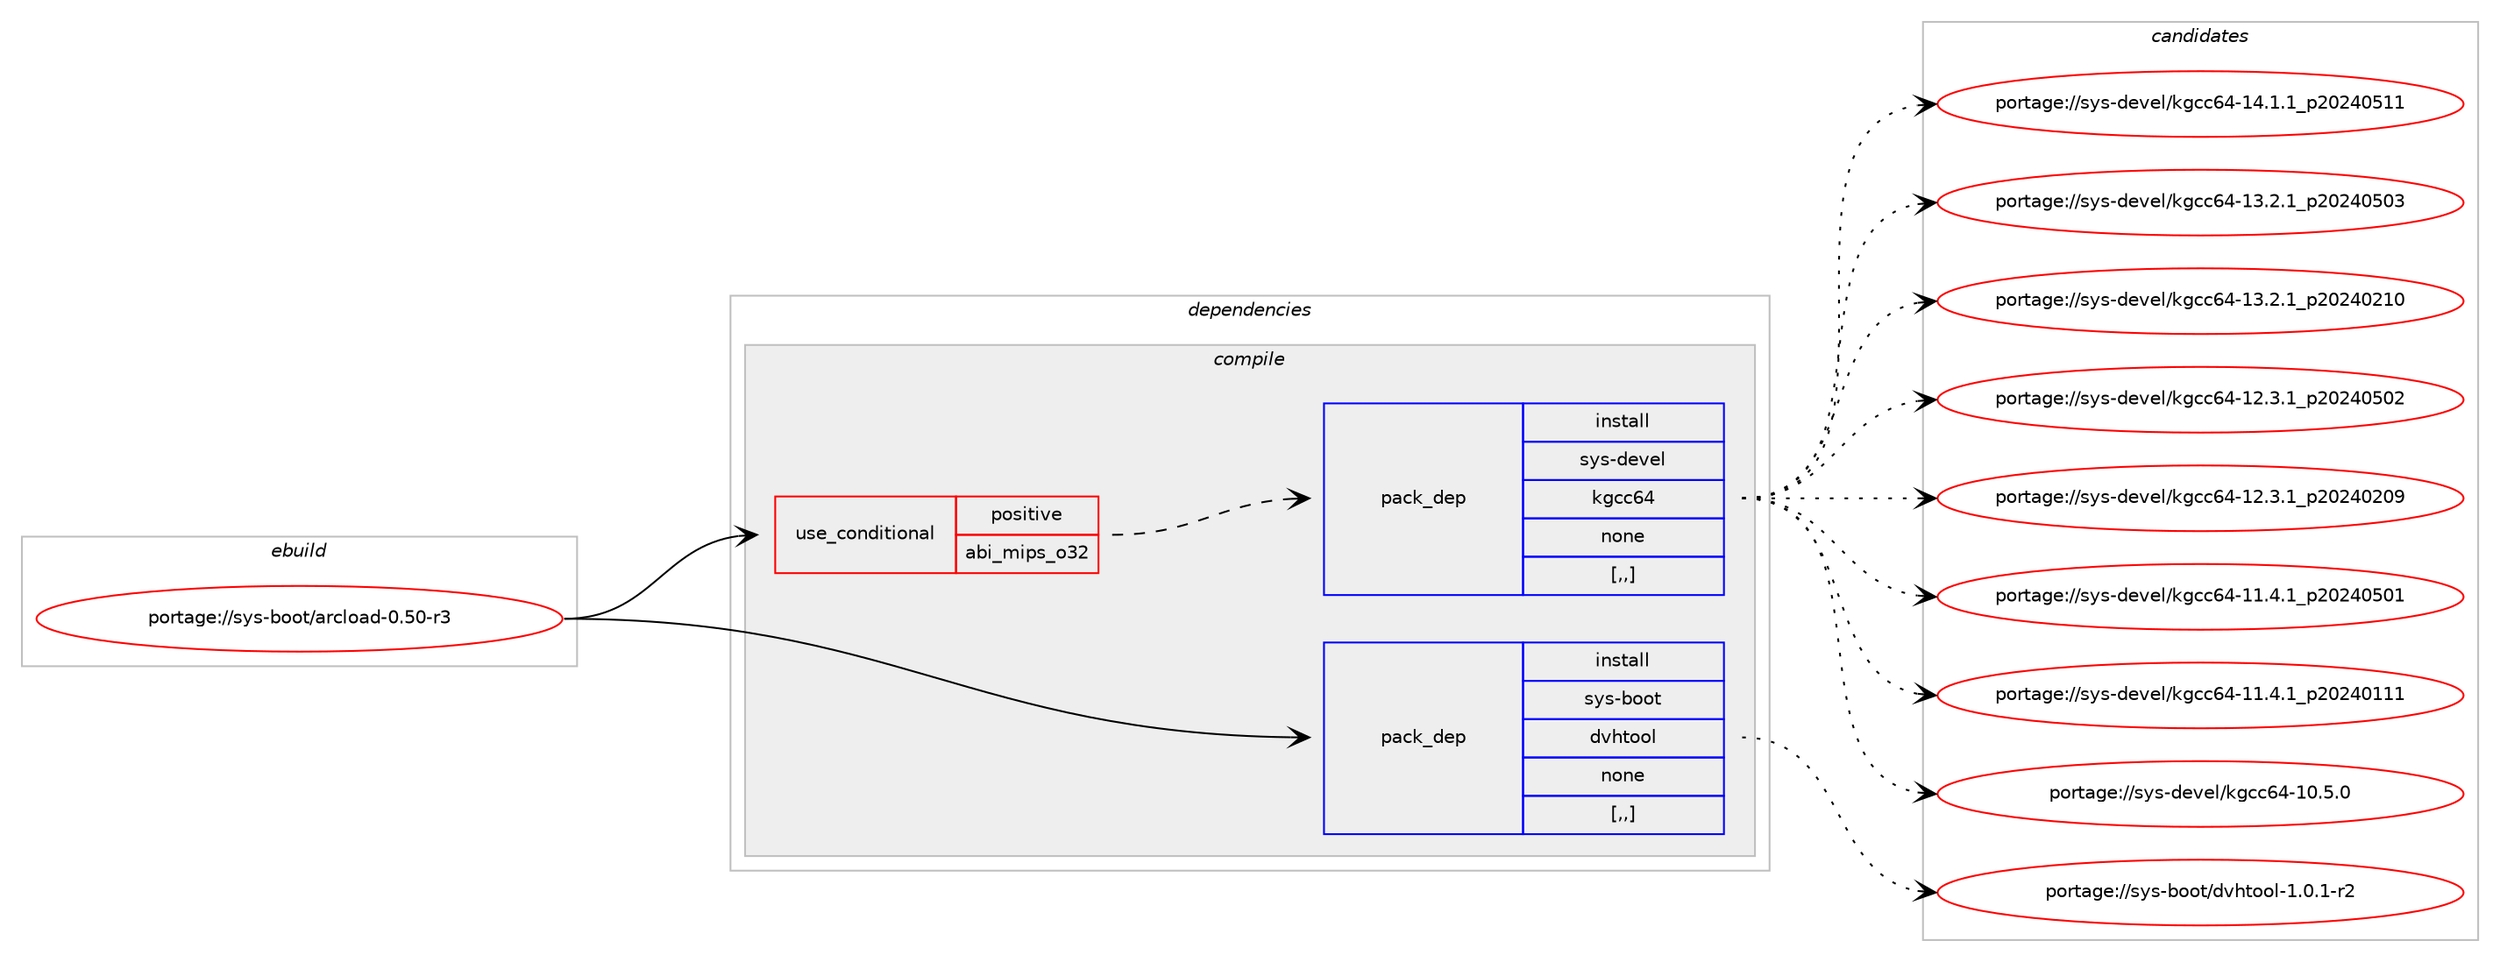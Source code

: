 digraph prolog {

# *************
# Graph options
# *************

newrank=true;
concentrate=true;
compound=true;
graph [rankdir=LR,fontname=Helvetica,fontsize=10,ranksep=1.5];#, ranksep=2.5, nodesep=0.2];
edge  [arrowhead=vee];
node  [fontname=Helvetica,fontsize=10];

# **********
# The ebuild
# **********

subgraph cluster_leftcol {
color=gray;
label=<<i>ebuild</i>>;
id [label="portage://sys-boot/arcload-0.50-r3", color=red, width=4, href="../sys-boot/arcload-0.50-r3.svg"];
}

# ****************
# The dependencies
# ****************

subgraph cluster_midcol {
color=gray;
label=<<i>dependencies</i>>;
subgraph cluster_compile {
fillcolor="#eeeeee";
style=filled;
label=<<i>compile</i>>;
subgraph cond113791 {
dependency428693 [label=<<TABLE BORDER="0" CELLBORDER="1" CELLSPACING="0" CELLPADDING="4"><TR><TD ROWSPAN="3" CELLPADDING="10">use_conditional</TD></TR><TR><TD>positive</TD></TR><TR><TD>abi_mips_o32</TD></TR></TABLE>>, shape=none, color=red];
subgraph pack311962 {
dependency428694 [label=<<TABLE BORDER="0" CELLBORDER="1" CELLSPACING="0" CELLPADDING="4" WIDTH="220"><TR><TD ROWSPAN="6" CELLPADDING="30">pack_dep</TD></TR><TR><TD WIDTH="110">install</TD></TR><TR><TD>sys-devel</TD></TR><TR><TD>kgcc64</TD></TR><TR><TD>none</TD></TR><TR><TD>[,,]</TD></TR></TABLE>>, shape=none, color=blue];
}
dependency428693:e -> dependency428694:w [weight=20,style="dashed",arrowhead="vee"];
}
id:e -> dependency428693:w [weight=20,style="solid",arrowhead="vee"];
subgraph pack311963 {
dependency428695 [label=<<TABLE BORDER="0" CELLBORDER="1" CELLSPACING="0" CELLPADDING="4" WIDTH="220"><TR><TD ROWSPAN="6" CELLPADDING="30">pack_dep</TD></TR><TR><TD WIDTH="110">install</TD></TR><TR><TD>sys-boot</TD></TR><TR><TD>dvhtool</TD></TR><TR><TD>none</TD></TR><TR><TD>[,,]</TD></TR></TABLE>>, shape=none, color=blue];
}
id:e -> dependency428695:w [weight=20,style="solid",arrowhead="vee"];
}
subgraph cluster_compileandrun {
fillcolor="#eeeeee";
style=filled;
label=<<i>compile and run</i>>;
}
subgraph cluster_run {
fillcolor="#eeeeee";
style=filled;
label=<<i>run</i>>;
}
}

# **************
# The candidates
# **************

subgraph cluster_choices {
rank=same;
color=gray;
label=<<i>candidates</i>>;

subgraph choice311962 {
color=black;
nodesep=1;
choice11512111545100101118101108471071039999545245495246494649951125048505248534949 [label="portage://sys-devel/kgcc64-14.1.1_p20240511", color=red, width=4,href="../sys-devel/kgcc64-14.1.1_p20240511.svg"];
choice11512111545100101118101108471071039999545245495146504649951125048505248534851 [label="portage://sys-devel/kgcc64-13.2.1_p20240503", color=red, width=4,href="../sys-devel/kgcc64-13.2.1_p20240503.svg"];
choice11512111545100101118101108471071039999545245495146504649951125048505248504948 [label="portage://sys-devel/kgcc64-13.2.1_p20240210", color=red, width=4,href="../sys-devel/kgcc64-13.2.1_p20240210.svg"];
choice11512111545100101118101108471071039999545245495046514649951125048505248534850 [label="portage://sys-devel/kgcc64-12.3.1_p20240502", color=red, width=4,href="../sys-devel/kgcc64-12.3.1_p20240502.svg"];
choice11512111545100101118101108471071039999545245495046514649951125048505248504857 [label="portage://sys-devel/kgcc64-12.3.1_p20240209", color=red, width=4,href="../sys-devel/kgcc64-12.3.1_p20240209.svg"];
choice11512111545100101118101108471071039999545245494946524649951125048505248534849 [label="portage://sys-devel/kgcc64-11.4.1_p20240501", color=red, width=4,href="../sys-devel/kgcc64-11.4.1_p20240501.svg"];
choice11512111545100101118101108471071039999545245494946524649951125048505248494949 [label="portage://sys-devel/kgcc64-11.4.1_p20240111", color=red, width=4,href="../sys-devel/kgcc64-11.4.1_p20240111.svg"];
choice11512111545100101118101108471071039999545245494846534648 [label="portage://sys-devel/kgcc64-10.5.0", color=red, width=4,href="../sys-devel/kgcc64-10.5.0.svg"];
dependency428694:e -> choice11512111545100101118101108471071039999545245495246494649951125048505248534949:w [style=dotted,weight="100"];
dependency428694:e -> choice11512111545100101118101108471071039999545245495146504649951125048505248534851:w [style=dotted,weight="100"];
dependency428694:e -> choice11512111545100101118101108471071039999545245495146504649951125048505248504948:w [style=dotted,weight="100"];
dependency428694:e -> choice11512111545100101118101108471071039999545245495046514649951125048505248534850:w [style=dotted,weight="100"];
dependency428694:e -> choice11512111545100101118101108471071039999545245495046514649951125048505248504857:w [style=dotted,weight="100"];
dependency428694:e -> choice11512111545100101118101108471071039999545245494946524649951125048505248534849:w [style=dotted,weight="100"];
dependency428694:e -> choice11512111545100101118101108471071039999545245494946524649951125048505248494949:w [style=dotted,weight="100"];
dependency428694:e -> choice11512111545100101118101108471071039999545245494846534648:w [style=dotted,weight="100"];
}
subgraph choice311963 {
color=black;
nodesep=1;
choice1151211154598111111116471001181041161111111084549464846494511450 [label="portage://sys-boot/dvhtool-1.0.1-r2", color=red, width=4,href="../sys-boot/dvhtool-1.0.1-r2.svg"];
dependency428695:e -> choice1151211154598111111116471001181041161111111084549464846494511450:w [style=dotted,weight="100"];
}
}

}
